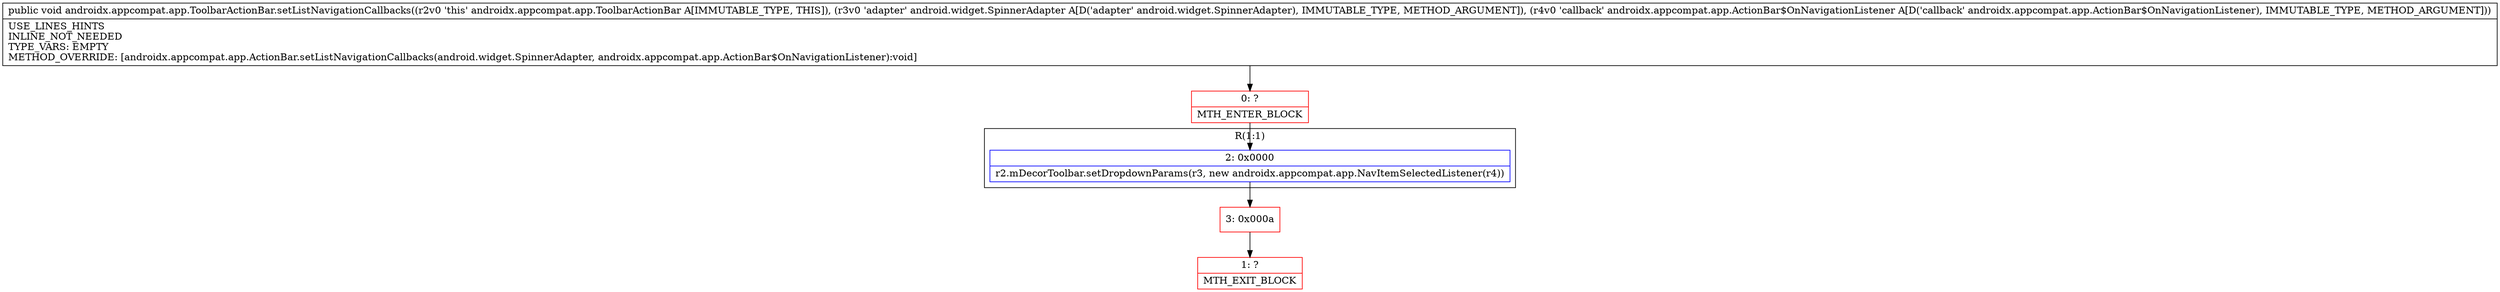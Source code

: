 digraph "CFG forandroidx.appcompat.app.ToolbarActionBar.setListNavigationCallbacks(Landroid\/widget\/SpinnerAdapter;Landroidx\/appcompat\/app\/ActionBar$OnNavigationListener;)V" {
subgraph cluster_Region_336439994 {
label = "R(1:1)";
node [shape=record,color=blue];
Node_2 [shape=record,label="{2\:\ 0x0000|r2.mDecorToolbar.setDropdownParams(r3, new androidx.appcompat.app.NavItemSelectedListener(r4))\l}"];
}
Node_0 [shape=record,color=red,label="{0\:\ ?|MTH_ENTER_BLOCK\l}"];
Node_3 [shape=record,color=red,label="{3\:\ 0x000a}"];
Node_1 [shape=record,color=red,label="{1\:\ ?|MTH_EXIT_BLOCK\l}"];
MethodNode[shape=record,label="{public void androidx.appcompat.app.ToolbarActionBar.setListNavigationCallbacks((r2v0 'this' androidx.appcompat.app.ToolbarActionBar A[IMMUTABLE_TYPE, THIS]), (r3v0 'adapter' android.widget.SpinnerAdapter A[D('adapter' android.widget.SpinnerAdapter), IMMUTABLE_TYPE, METHOD_ARGUMENT]), (r4v0 'callback' androidx.appcompat.app.ActionBar$OnNavigationListener A[D('callback' androidx.appcompat.app.ActionBar$OnNavigationListener), IMMUTABLE_TYPE, METHOD_ARGUMENT]))  | USE_LINES_HINTS\lINLINE_NOT_NEEDED\lTYPE_VARS: EMPTY\lMETHOD_OVERRIDE: [androidx.appcompat.app.ActionBar.setListNavigationCallbacks(android.widget.SpinnerAdapter, androidx.appcompat.app.ActionBar$OnNavigationListener):void]\l}"];
MethodNode -> Node_0;Node_2 -> Node_3;
Node_0 -> Node_2;
Node_3 -> Node_1;
}

